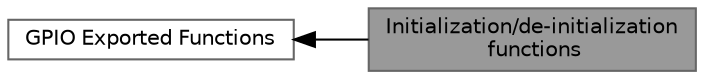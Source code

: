 digraph "Initialization/de-initialization functions"
{
 // LATEX_PDF_SIZE
  bgcolor="transparent";
  edge [fontname=Helvetica,fontsize=10,labelfontname=Helvetica,labelfontsize=10];
  node [fontname=Helvetica,fontsize=10,shape=box,height=0.2,width=0.4];
  rankdir=LR;
  Node2 [id="Node000002",label="GPIO Exported Functions",height=0.2,width=0.4,color="grey40", fillcolor="white", style="filled",URL="$group___g_p_i_o___exported___functions.html",tooltip=" "];
  Node1 [id="Node000001",label="Initialization/de-initialization\l functions",height=0.2,width=0.4,color="gray40", fillcolor="grey60", style="filled", fontcolor="black",tooltip="Initialization and Configuration functions."];
  Node2->Node1 [shape=plaintext, dir="back", style="solid"];
}
